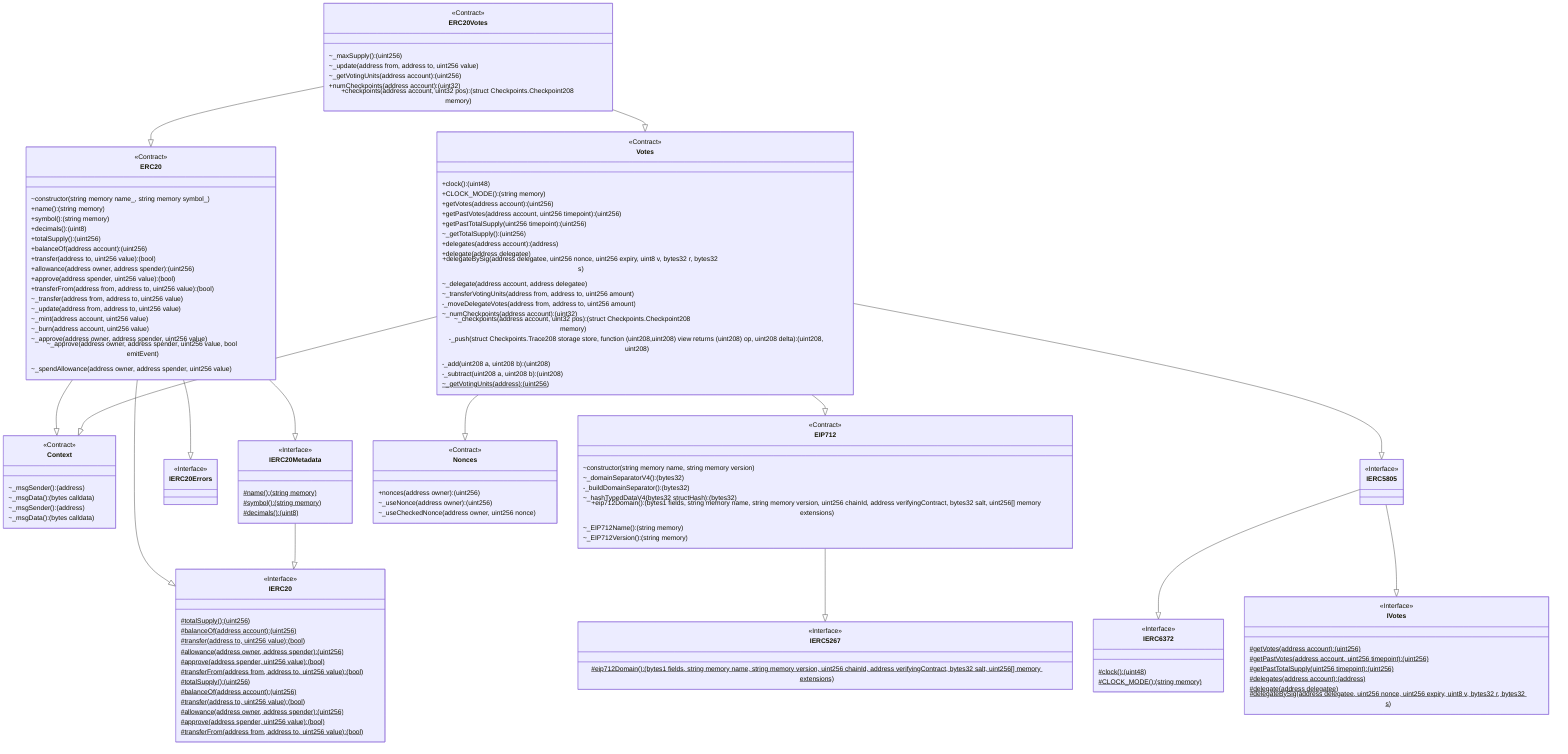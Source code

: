 classDiagram
  %% 1169:2407:8
  class ERC20Votes {
    <<Contract>>
    ~_maxSupply(): (uint256)
    ~_update(address from, address to, uint256 value)
    ~_getVotingUnits(address account): (uint256)
    +numCheckpoints(address account): (uint32)
    +checkpoints(address account, uint32 pos): (struct Checkpoints.Checkpoint208 memory)
  }
  
  ERC20Votes --|> ERC20
  
  %% 1401:9741:6
  class ERC20 {
    <<Contract>>
    ~constructor(string memory name_, string memory symbol_)
    +name(): (string memory)
    +symbol(): (string memory)
    +decimals(): (uint8)
    +totalSupply(): (uint256)
    +balanceOf(address account): (uint256)
    +transfer(address to, uint256 value): (bool)
    +allowance(address owner, address spender): (uint256)
    +approve(address spender, uint256 value): (bool)
    +transferFrom(address from, address to, uint256 value): (bool)
    ~_transfer(address from, address to, uint256 value)
    ~_update(address from, address to, uint256 value)
    ~_mint(address account, uint256 value)
    ~_burn(address account, uint256 value)
    ~_approve(address owner, address spender, uint256 value)
    ~_approve(address owner, address spender, uint256 value, bool emitEvent)
    ~_spendAllowance(address owner, address spender, uint256 value)
  }
  
  ERC20 --|> Context
  
  %% 624:235:10
  class Context {
    <<Contract>>
    ~_msgSender(): (address)
    ~_msgData(): (bytes calldata)
  }
  
  ERC20 --|> IERC20
  
  %% 203:2575:7
  class IERC20 {
    <<Interface>>
    #totalSupply(): (uint256)$
    #balanceOf(address account): (uint256)$
    #transfer(address to, uint256 value): (bool)$
    #allowance(address owner, address spender): (uint256)$
    #approve(address spender, uint256 value): (bool)$
    #transferFrom(address from, address to, uint256 value): (bool)$
  }
  
  ERC20 --|> IERC20Metadata
  
  %% 277:405:9
  class IERC20Metadata {
    <<Interface>>
    #name(): (string memory)$
    #symbol(): (string memory)$
    #decimals(): (uint8)$
  }
  
  IERC20Metadata --|> IERC20
  
  %% 203:2575:7
  class IERC20 {
    <<Interface>>
    #totalSupply(): (uint256)$
    #balanceOf(address account): (uint256)$
    #transfer(address to, uint256 value): (bool)$
    #allowance(address owner, address spender): (uint256)$
    #approve(address spender, uint256 value): (bool)$
    #transferFrom(address from, address to, uint256 value): (bool)$
  }
  
  ERC20 --|> IERC20Errors
  
  %% 278:1764:5
  class IERC20Errors {
    <<Interface>>
  }
  
  ERC20Votes --|> Votes
  
  %% 1892:7747:1
  class Votes {
    <<Contract>>
    +clock(): (uint48)
    +CLOCK_MODE(): (string memory)
    +getVotes(address account): (uint256)
    +getPastVotes(address account, uint256 timepoint): (uint256)
    +getPastTotalSupply(uint256 timepoint): (uint256)
    ~_getTotalSupply(): (uint256)
    +delegates(address account): (address)
    +delegate(address delegatee)
    +delegateBySig(address delegatee, uint256 nonce, uint256 expiry, uint8 v, bytes32 r, bytes32 s)
    ~_delegate(address account, address delegatee)
    ~_transferVotingUnits(address from, address to, uint256 amount)
    -_moveDelegateVotes(address from, address to, uint256 amount)
    ~_numCheckpoints(address account): (uint32)
    ~_checkpoints(address account, uint32 pos): (struct Checkpoints.Checkpoint208 memory)
    -_push(struct Checkpoints.Trace208 storage store, function (uint208,uint208) view returns (uint208) op, uint208 delta): (uint208, uint208)
    -_add(uint208 a, uint208 b): (uint208)
    -_subtract(uint208 a, uint208 b): (uint208)
    ~_getVotingUnits(address): (uint256)$
  }
  
  Votes --|> Context
  
  %% 624:235:10
  class Context {
    <<Contract>>
    ~_msgSender(): (address)
    ~_msgData(): (bytes calldata)
  }
  
  Votes --|> EIP712
  
  %% 1960:4650:16
  class EIP712 {
    <<Contract>>
    ~constructor(string memory name, string memory version)
    ~_domainSeparatorV4(): (bytes32)
    -_buildDomainSeparator(): (bytes32)
    ~_hashTypedDataV4(bytes32 structHash): (bytes32)
    +eip712Domain(): (bytes1 fields, string memory name, string memory version, uint256 chainId, address verifyingContract, bytes32 salt, uint256[] memory extensions)
    ~_EIP712Name(): (string memory)
    ~_EIP712Version(): (string memory)
  }
  
  EIP712 --|> IERC5267
  
  %% 133:605:2
  class IERC5267 {
    <<Interface>>
    #eip712Domain(): (bytes1 fields, string memory name, string memory version, uint256 chainId, address verifyingContract, bytes32 salt, uint256[] memory extensions)$
  }
  
  Votes --|> Nonces
  
  %% 209:1280:11
  class Nonces {
    <<Contract>>
    +nonces(address owner): (uint256)
    ~_useNonce(address owner): (uint256)
    ~_useCheckedNonce(address owner, uint256 nonce)
  }
  
  Votes --|> IERC5805
  
  %% 230:41:3
  class IERC5805 {
    <<Interface>>
  }
  
  IERC5805 --|> IERC6372
  
  %% 133:385:4
  class IERC6372 {
    <<Interface>>
    #clock(): (uint48)$
    #CLOCK_MODE(): (string memory)$
  }
  
  IERC5805 --|> IVotes
  
  %% 239:2082:0
  class IVotes {
    <<Interface>>
    #getVotes(address account): (uint256)$
    #getPastVotes(address account, uint256 timepoint): (uint256)$
    #getPastTotalSupply(uint256 timepoint): (uint256)$
    #delegates(address account): (address)$
    #delegate(address delegatee)$
    #delegateBySig(address delegatee, uint256 nonce, uint256 expiry, uint8 v, bytes32 r, bytes32 s)$
  }